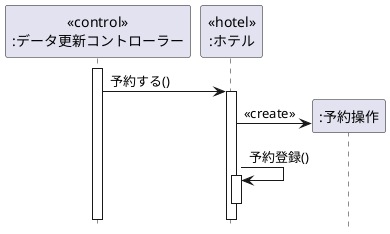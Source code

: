@startuml  
hide footbox
participant "<<control>>\n:データ更新コントローラー" as co
participant "<<hotel>>\n:ホテル" as ho
participant ":予約操作" as y
activate co
co -> ho :予約する()
activate ho
create y
ho -> y :<<create>>
ho -> ho :予約登録()
activate ho
deactivate ho
@enduml